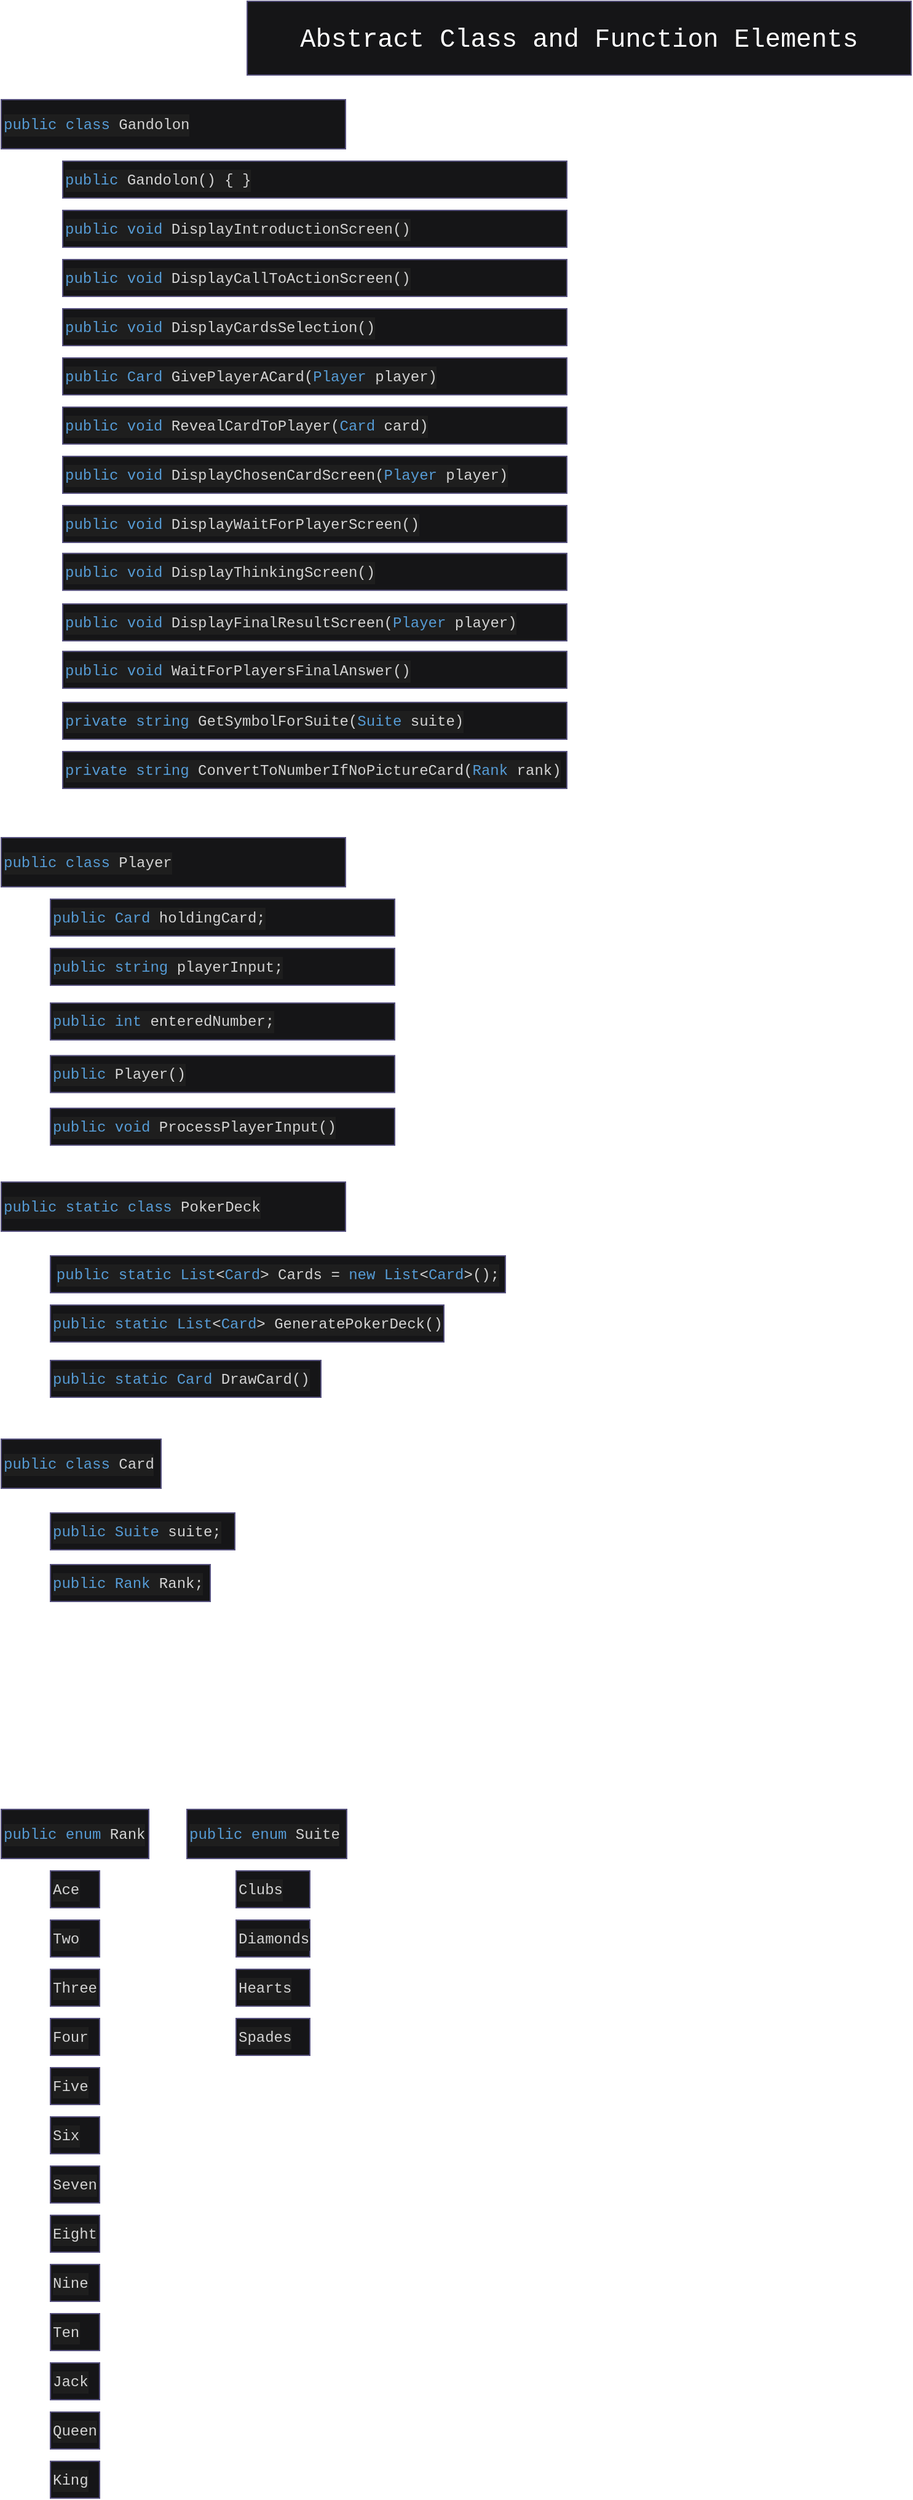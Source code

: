 <mxfile version="13.6.2" type="device"><diagram id="C5RBs43oDa-KdzZeNtuy" name="Page-1"><mxGraphModel dx="712" dy="1905" grid="1" gridSize="10" guides="1" tooltips="1" connect="1" arrows="1" fold="1" page="1" pageScale="1" pageWidth="827" pageHeight="1169" math="0" shadow="0"><root><mxCell id="WIyWlLk6GJQsqaUBKTNV-0"/><mxCell id="WIyWlLk6GJQsqaUBKTNV-1" parent="WIyWlLk6GJQsqaUBKTNV-0"/><mxCell id="XuyIetAqPGXPwE3f2WiJ-0" value="&lt;div style=&quot;text-align: left; font-size: 21px;&quot;&gt;&lt;span style=&quot;font-size: 21px;&quot;&gt;&lt;font face=&quot;menlo, monaco, courier new, monospace&quot; style=&quot;font-size: 21px;&quot;&gt;Abstract Class and Function Elements&lt;/font&gt;&lt;/span&gt;&lt;/div&gt;" style="text;html=1;strokeColor=#56517e;align=center;verticalAlign=middle;whiteSpace=wrap;rounded=0;fillColor=#151517;fontSize=21;fontColor=#FFFFFF;" parent="WIyWlLk6GJQsqaUBKTNV-1" vertex="1"><mxGeometry x="320" y="-30" width="540" height="60" as="geometry"/></mxCell><mxCell id="XuyIetAqPGXPwE3f2WiJ-1" value="&lt;div style=&quot;color: rgb(212 , 212 , 212) ; background-color: rgb(30 , 30 , 30) ; font-family: &amp;quot;menlo&amp;quot; , &amp;quot;monaco&amp;quot; , &amp;quot;courier new&amp;quot; , monospace ; line-height: 18px&quot;&gt; &lt;span style=&quot;color: #569cd6&quot;&gt;public&lt;/span&gt; &lt;span style=&quot;color: #569cd6&quot;&gt;class&lt;/span&gt; Gandolon&lt;/div&gt;" style="rounded=0;whiteSpace=wrap;html=1;align=left;strokeColor=#56517e;fillColor=#151517;" parent="WIyWlLk6GJQsqaUBKTNV-1" vertex="1"><mxGeometry x="120" y="50" width="280" height="40" as="geometry"/></mxCell><mxCell id="XuyIetAqPGXPwE3f2WiJ-2" value="&lt;div style=&quot;color: rgb(212 , 212 , 212) ; background-color: rgb(30 , 30 , 30) ; font-family: &amp;quot;menlo&amp;quot; , &amp;quot;monaco&amp;quot; , &amp;quot;courier new&amp;quot; , monospace ; line-height: 18px&quot;&gt; &lt;span style=&quot;color: #569cd6&quot;&gt;public&lt;/span&gt; &lt;span style=&quot;color: #569cd6&quot;&gt;class&lt;/span&gt; Player&lt;/div&gt;" style="rounded=0;whiteSpace=wrap;html=1;align=left;strokeColor=#56517e;fillColor=#151517;" parent="WIyWlLk6GJQsqaUBKTNV-1" vertex="1"><mxGeometry x="120" y="650" width="280" height="40" as="geometry"/></mxCell><mxCell id="XuyIetAqPGXPwE3f2WiJ-3" value="&lt;div style=&quot;color: rgb(212 , 212 , 212) ; background-color: rgb(30 , 30 , 30) ; font-family: &amp;quot;menlo&amp;quot; , &amp;quot;monaco&amp;quot; , &amp;quot;courier new&amp;quot; , monospace ; line-height: 18px&quot;&gt; &lt;span style=&quot;color: #569cd6&quot;&gt;public&lt;/span&gt; &lt;span style=&quot;color: #569cd6&quot;&gt;Card&lt;/span&gt; holdingCard;&lt;/div&gt;" style="rounded=0;whiteSpace=wrap;html=1;align=left;strokeColor=#56517e;fillColor=#151517;" parent="WIyWlLk6GJQsqaUBKTNV-1" vertex="1"><mxGeometry x="160" y="700" width="280" height="30" as="geometry"/></mxCell><mxCell id="XuyIetAqPGXPwE3f2WiJ-4" value="&lt;div style=&quot;color: rgb(212 , 212 , 212) ; background-color: rgb(30 , 30 , 30) ; font-family: &amp;quot;menlo&amp;quot; , &amp;quot;monaco&amp;quot; , &amp;quot;courier new&amp;quot; , monospace ; line-height: 18px&quot;&gt; &lt;span style=&quot;color: #569cd6&quot;&gt;public&lt;/span&gt; &lt;span style=&quot;color: #569cd6&quot;&gt;static&lt;/span&gt; &lt;span style=&quot;color: #569cd6&quot;&gt;class&lt;/span&gt; PokerDeck&lt;/div&gt;" style="rounded=0;whiteSpace=wrap;html=1;align=left;strokeColor=#56517e;fillColor=#151517;" parent="WIyWlLk6GJQsqaUBKTNV-1" vertex="1"><mxGeometry x="120" y="930" width="280" height="40" as="geometry"/></mxCell><mxCell id="XuyIetAqPGXPwE3f2WiJ-5" value="&lt;div style=&quot;color: rgb(212 , 212 , 212) ; background-color: rgb(30 , 30 , 30) ; font-family: &amp;#34;menlo&amp;#34; , &amp;#34;monaco&amp;#34; , &amp;#34;courier new&amp;#34; , monospace ; line-height: 18px&quot;&gt;&lt;span style=&quot;color: #569cd6&quot;&gt;public&lt;/span&gt; &lt;span style=&quot;color: #569cd6&quot;&gt;static&lt;/span&gt; &lt;span style=&quot;color: #569cd6&quot;&gt;List&lt;/span&gt;&amp;lt;&lt;span style=&quot;color: #569cd6&quot;&gt;Card&lt;/span&gt;&amp;gt; Cards = &lt;span style=&quot;color: #569cd6&quot;&gt;new&lt;/span&gt; &lt;span style=&quot;color: #569cd6&quot;&gt;List&lt;/span&gt;&amp;lt;&lt;span style=&quot;color: #569cd6&quot;&gt;Card&lt;/span&gt;&amp;gt;();&lt;/div&gt;" style="rounded=0;whiteSpace=wrap;html=1;strokeColor=#56517e;fillColor=#151517;" parent="WIyWlLk6GJQsqaUBKTNV-1" vertex="1"><mxGeometry x="160" y="990" width="370" height="30" as="geometry"/></mxCell><mxCell id="XuyIetAqPGXPwE3f2WiJ-6" value="&lt;div style=&quot;color: rgb(212 , 212 , 212) ; background-color: rgb(30 , 30 , 30) ; font-family: &amp;quot;menlo&amp;quot; , &amp;quot;monaco&amp;quot; , &amp;quot;courier new&amp;quot; , monospace ; line-height: 18px&quot;&gt; &lt;span style=&quot;color: #569cd6&quot;&gt;public&lt;/span&gt; &lt;span style=&quot;color: #569cd6&quot;&gt;class&lt;/span&gt; Card&lt;/div&gt;" style="rounded=0;whiteSpace=wrap;html=1;align=left;strokeColor=#56517e;fillColor=#151517;" parent="WIyWlLk6GJQsqaUBKTNV-1" vertex="1"><mxGeometry x="120" y="1139" width="130" height="40" as="geometry"/></mxCell><mxCell id="XuyIetAqPGXPwE3f2WiJ-7" value="&lt;div style=&quot;color: rgb(212 , 212 , 212) ; background-color: rgb(30 , 30 , 30) ; font-family: &amp;quot;menlo&amp;quot; , &amp;quot;monaco&amp;quot; , &amp;quot;courier new&amp;quot; , monospace ; line-height: 18px&quot;&gt; &lt;span style=&quot;color: #569cd6&quot;&gt;public&lt;/span&gt; &lt;span style=&quot;color: #569cd6&quot;&gt;Rank&lt;/span&gt; Rank;&lt;/div&gt;" style="rounded=0;whiteSpace=wrap;html=1;align=left;strokeColor=#56517e;fillColor=#151517;" parent="WIyWlLk6GJQsqaUBKTNV-1" vertex="1"><mxGeometry x="160" y="1241" width="130" height="30" as="geometry"/></mxCell><mxCell id="XuyIetAqPGXPwE3f2WiJ-8" value="&lt;div style=&quot;color: rgb(212 , 212 , 212) ; background-color: rgb(30 , 30 , 30) ; font-family: &amp;quot;menlo&amp;quot; , &amp;quot;monaco&amp;quot; , &amp;quot;courier new&amp;quot; , monospace ; line-height: 18px&quot;&gt;&lt;span style=&quot;color: #569cd6&quot;&gt;public&lt;/span&gt; &lt;span style=&quot;color: #569cd6&quot;&gt;Suite&lt;/span&gt; suite;&lt;/div&gt;" style="rounded=0;whiteSpace=wrap;html=1;align=left;strokeColor=#56517e;fillColor=#151517;" parent="WIyWlLk6GJQsqaUBKTNV-1" vertex="1"><mxGeometry x="160" y="1199" width="150" height="30" as="geometry"/></mxCell><mxCell id="XuyIetAqPGXPwE3f2WiJ-9" value="&lt;div style=&quot;color: rgb(212 , 212 , 212) ; background-color: rgb(30 , 30 , 30) ; font-family: &amp;quot;menlo&amp;quot; , &amp;quot;monaco&amp;quot; , &amp;quot;courier new&amp;quot; , monospace ; line-height: 18px&quot;&gt;&lt;span style=&quot;color: #569cd6&quot;&gt;public&lt;/span&gt; &lt;span style=&quot;color: #569cd6&quot;&gt;static&lt;/span&gt; &lt;span style=&quot;color: #569cd6&quot;&gt;Card&lt;/span&gt; DrawCard()&lt;/div&gt;" style="rounded=0;whiteSpace=wrap;html=1;align=left;strokeColor=#56517e;fillColor=#151517;" parent="WIyWlLk6GJQsqaUBKTNV-1" vertex="1"><mxGeometry x="160" y="1075" width="220" height="30" as="geometry"/></mxCell><mxCell id="XuyIetAqPGXPwE3f2WiJ-10" value="&lt;div style=&quot;color: rgb(212 , 212 , 212) ; background-color: rgb(30 , 30 , 30) ; font-family: &amp;quot;menlo&amp;quot; , &amp;quot;monaco&amp;quot; , &amp;quot;courier new&amp;quot; , monospace ; line-height: 18px&quot;&gt;&lt;div&gt;&lt;span style=&quot;color: #569cd6&quot;&gt;public&lt;/span&gt; &lt;span style=&quot;color: #569cd6&quot;&gt;static&lt;/span&gt; &lt;span style=&quot;color: #569cd6&quot;&gt;List&lt;/span&gt;&amp;lt;&lt;span style=&quot;color: #569cd6&quot;&gt;Card&lt;/span&gt;&amp;gt; GeneratePokerDeck()&lt;/div&gt;&lt;/div&gt;" style="rounded=0;whiteSpace=wrap;html=1;align=left;strokeColor=#56517e;fillColor=#151517;" parent="WIyWlLk6GJQsqaUBKTNV-1" vertex="1"><mxGeometry x="160" y="1030" width="320" height="30" as="geometry"/></mxCell><mxCell id="XuyIetAqPGXPwE3f2WiJ-11" value="&lt;div style=&quot;color: rgb(212 , 212 , 212) ; background-color: rgb(30 , 30 , 30) ; font-family: &amp;quot;menlo&amp;quot; , &amp;quot;monaco&amp;quot; , &amp;quot;courier new&amp;quot; , monospace ; line-height: 18px&quot;&gt; &lt;span style=&quot;color: #569cd6&quot;&gt;public&lt;/span&gt; &lt;span style=&quot;color: #569cd6&quot;&gt;enum&lt;/span&gt; Rank&lt;/div&gt;" style="rounded=0;whiteSpace=wrap;html=1;align=left;strokeColor=#56517e;fillColor=#151517;" parent="WIyWlLk6GJQsqaUBKTNV-1" vertex="1"><mxGeometry x="120" y="1440" width="120" height="40" as="geometry"/></mxCell><mxCell id="XuyIetAqPGXPwE3f2WiJ-12" value="&lt;div style=&quot;color: rgb(212 , 212 , 212) ; background-color: rgb(30 , 30 , 30) ; font-family: &amp;quot;menlo&amp;quot; , &amp;quot;monaco&amp;quot; , &amp;quot;courier new&amp;quot; , monospace ; line-height: 18px&quot;&gt;&lt;span style=&quot;color: #569cd6&quot;&gt;public&lt;/span&gt; &lt;span style=&quot;color: #569cd6&quot;&gt;enum&lt;/span&gt; Suite&lt;/div&gt;" style="rounded=0;whiteSpace=wrap;html=1;align=left;strokeColor=#56517e;fillColor=#151517;" parent="WIyWlLk6GJQsqaUBKTNV-1" vertex="1"><mxGeometry x="271" y="1440" width="130" height="40" as="geometry"/></mxCell><mxCell id="XuyIetAqPGXPwE3f2WiJ-14" value="&lt;div style=&quot;color: rgb(212 , 212 , 212) ; background-color: rgb(30 , 30 , 30) ; font-family: &amp;quot;menlo&amp;quot; , &amp;quot;monaco&amp;quot; , &amp;quot;courier new&amp;quot; , monospace ; line-height: 18px&quot;&gt; &lt;span style=&quot;color: #569cd6&quot;&gt;public&lt;/span&gt; &lt;span style=&quot;color: #569cd6&quot;&gt;void&lt;/span&gt; DisplayCardsSelection()&lt;/div&gt;" style="rounded=0;whiteSpace=wrap;html=1;align=left;strokeColor=#56517e;fillColor=#151517;" parent="WIyWlLk6GJQsqaUBKTNV-1" vertex="1"><mxGeometry x="170" y="220" width="410" height="30" as="geometry"/></mxCell><mxCell id="XuyIetAqPGXPwE3f2WiJ-15" value="&lt;div style=&quot;color: rgb(212 , 212 , 212) ; background-color: rgb(30 , 30 , 30) ; font-family: &amp;quot;menlo&amp;quot; , &amp;quot;monaco&amp;quot; , &amp;quot;courier new&amp;quot; , monospace ; line-height: 18px&quot;&gt;&lt;span style=&quot;color: #569cd6&quot;&gt;public&lt;/span&gt; &lt;span style=&quot;color: #569cd6&quot;&gt;void&lt;/span&gt; DisplayCallToActionScreen()&lt;/div&gt;" style="rounded=0;whiteSpace=wrap;html=1;align=left;strokeColor=#56517e;fillColor=#151517;" parent="WIyWlLk6GJQsqaUBKTNV-1" vertex="1"><mxGeometry x="170" y="180" width="410" height="30" as="geometry"/></mxCell><mxCell id="XuyIetAqPGXPwE3f2WiJ-16" value="&lt;div style=&quot;color: rgb(212 , 212 , 212) ; background-color: rgb(30 , 30 , 30) ; font-family: &amp;quot;menlo&amp;quot; , &amp;quot;monaco&amp;quot; , &amp;quot;courier new&amp;quot; , monospace ; line-height: 18px&quot;&gt;&lt;span style=&quot;color: #569cd6&quot;&gt;public&lt;/span&gt; &lt;span style=&quot;color: #569cd6&quot;&gt;Card&lt;/span&gt; GivePlayerACard(&lt;span style=&quot;color: #569cd6&quot;&gt;Player&lt;/span&gt; player)&lt;/div&gt;" style="rounded=0;whiteSpace=wrap;html=1;align=left;strokeColor=#56517e;fillColor=#151517;" parent="WIyWlLk6GJQsqaUBKTNV-1" vertex="1"><mxGeometry x="170" y="260" width="410" height="30" as="geometry"/></mxCell><mxCell id="XuyIetAqPGXPwE3f2WiJ-17" value="&lt;div style=&quot;color: rgb(212 , 212 , 212) ; background-color: rgb(30 , 30 , 30) ; font-family: &amp;quot;menlo&amp;quot; , &amp;quot;monaco&amp;quot; , &amp;quot;courier new&amp;quot; , monospace ; line-height: 18px&quot;&gt;&lt;span style=&quot;color: #569cd6&quot;&gt;public&lt;/span&gt; &lt;span style=&quot;color: #569cd6&quot;&gt;void&lt;/span&gt; RevealCardToPlayer(&lt;span style=&quot;color: #569cd6&quot;&gt;Card&lt;/span&gt; card)&lt;/div&gt;" style="rounded=0;whiteSpace=wrap;html=1;align=left;strokeColor=#56517e;fillColor=#151517;" parent="WIyWlLk6GJQsqaUBKTNV-1" vertex="1"><mxGeometry x="170" y="300" width="410" height="30" as="geometry"/></mxCell><mxCell id="XuyIetAqPGXPwE3f2WiJ-18" value="&lt;div style=&quot;color: rgb(212 , 212 , 212) ; background-color: rgb(30 , 30 , 30) ; font-family: &amp;quot;menlo&amp;quot; , &amp;quot;monaco&amp;quot; , &amp;quot;courier new&amp;quot; , monospace ; line-height: 18px&quot;&gt; &lt;span style=&quot;color: #569cd6&quot;&gt;private&lt;/span&gt; &lt;span style=&quot;color: #569cd6&quot;&gt;string&lt;/span&gt; GetSymbolForSuite(&lt;span style=&quot;color: #569cd6&quot;&gt;Suite&lt;/span&gt; suite)&lt;/div&gt;" style="rounded=0;whiteSpace=wrap;html=1;align=left;strokeColor=#56517e;fillColor=#151517;" parent="WIyWlLk6GJQsqaUBKTNV-1" vertex="1"><mxGeometry x="170" y="540" width="410" height="30" as="geometry"/></mxCell><mxCell id="XuyIetAqPGXPwE3f2WiJ-19" value="&lt;div style=&quot;color: rgb(212 , 212 , 212) ; background-color: rgb(30 , 30 , 30) ; font-family: &amp;quot;menlo&amp;quot; , &amp;quot;monaco&amp;quot; , &amp;quot;courier new&amp;quot; , monospace ; line-height: 18px&quot;&gt;&lt;span style=&quot;color: #569cd6&quot;&gt;private&lt;/span&gt; &lt;span style=&quot;color: #569cd6&quot;&gt;string&lt;/span&gt; ConvertToNumberIfNoPictureCard(&lt;span style=&quot;color: #569cd6&quot;&gt;Rank&lt;/span&gt; rank)&lt;/div&gt;" style="rounded=0;whiteSpace=wrap;html=1;align=left;strokeColor=#56517e;fillColor=#151517;" parent="WIyWlLk6GJQsqaUBKTNV-1" vertex="1"><mxGeometry x="170" y="580" width="410" height="30" as="geometry"/></mxCell><mxCell id="XuyIetAqPGXPwE3f2WiJ-20" value="&lt;div style=&quot;color: rgb(212 , 212 , 212) ; background-color: rgb(30 , 30 , 30) ; font-family: &amp;quot;menlo&amp;quot; , &amp;quot;monaco&amp;quot; , &amp;quot;courier new&amp;quot; , monospace ; line-height: 18px&quot;&gt;   &lt;span style=&quot;color: #569cd6&quot;&gt;public&lt;/span&gt; &lt;span style=&quot;color: #569cd6&quot;&gt;void&lt;/span&gt; DisplayIntroductionScreen()&lt;/div&gt;" style="rounded=0;whiteSpace=wrap;html=1;align=left;strokeColor=#56517e;fillColor=#151517;" parent="WIyWlLk6GJQsqaUBKTNV-1" vertex="1"><mxGeometry x="170" y="140" width="410" height="30" as="geometry"/></mxCell><mxCell id="XuyIetAqPGXPwE3f2WiJ-21" value="&lt;div style=&quot;color: rgb(212 , 212 , 212) ; background-color: rgb(30 , 30 , 30) ; font-family: &amp;quot;menlo&amp;quot; , &amp;quot;monaco&amp;quot; , &amp;quot;courier new&amp;quot; , monospace ; line-height: 18px&quot;&gt;&lt;div style=&quot;font-family: &amp;quot;menlo&amp;quot; , &amp;quot;monaco&amp;quot; , &amp;quot;courier new&amp;quot; , monospace ; line-height: 18px&quot;&gt; &lt;span style=&quot;color: #569cd6&quot;&gt;public&lt;/span&gt; Gandolon() { }&lt;/div&gt;&lt;/div&gt;" style="rounded=0;whiteSpace=wrap;html=1;align=left;strokeColor=#56517e;fillColor=#151517;" parent="WIyWlLk6GJQsqaUBKTNV-1" vertex="1"><mxGeometry x="170" y="100" width="410" height="30" as="geometry"/></mxCell><mxCell id="XuyIetAqPGXPwE3f2WiJ-22" value="&lt;div style=&quot;color: rgb(212 , 212 , 212) ; background-color: rgb(30 , 30 , 30) ; font-family: &amp;quot;menlo&amp;quot; , &amp;quot;monaco&amp;quot; , &amp;quot;courier new&amp;quot; , monospace ; line-height: 18px&quot;&gt;&lt;div style=&quot;font-family: &amp;quot;menlo&amp;quot; , &amp;quot;monaco&amp;quot; , &amp;quot;courier new&amp;quot; , monospace ; line-height: 18px&quot;&gt; &lt;span style=&quot;color: #569cd6&quot;&gt;public&lt;/span&gt; &lt;span style=&quot;color: #569cd6&quot;&gt;void&lt;/span&gt; DisplayChosenCardScreen(&lt;span style=&quot;color: #569cd6&quot;&gt;Player&lt;/span&gt; player)&lt;/div&gt;&lt;/div&gt;" style="rounded=0;whiteSpace=wrap;html=1;align=left;strokeColor=#56517e;fillColor=#151517;" parent="WIyWlLk6GJQsqaUBKTNV-1" vertex="1"><mxGeometry x="170" y="340" width="410" height="30" as="geometry"/></mxCell><mxCell id="XuyIetAqPGXPwE3f2WiJ-23" value="&lt;div style=&quot;color: rgb(212 , 212 , 212) ; background-color: rgb(30 , 30 , 30) ; font-family: &amp;quot;menlo&amp;quot; , &amp;quot;monaco&amp;quot; , &amp;quot;courier new&amp;quot; , monospace ; line-height: 18px&quot;&gt;&lt;div style=&quot;font-family: &amp;quot;menlo&amp;quot; , &amp;quot;monaco&amp;quot; , &amp;quot;courier new&amp;quot; , monospace ; line-height: 18px&quot;&gt;&lt;div style=&quot;font-family: &amp;quot;menlo&amp;quot; , &amp;quot;monaco&amp;quot; , &amp;quot;courier new&amp;quot; , monospace ; line-height: 18px&quot;&gt; &lt;span style=&quot;color: #569cd6&quot;&gt;public&lt;/span&gt; &lt;span style=&quot;color: #569cd6&quot;&gt;void&lt;/span&gt; DisplayWaitForPlayerScreen()&lt;/div&gt;&lt;/div&gt;&lt;/div&gt;" style="rounded=0;whiteSpace=wrap;html=1;align=left;strokeColor=#56517e;fillColor=#151517;" parent="WIyWlLk6GJQsqaUBKTNV-1" vertex="1"><mxGeometry x="170" y="380" width="410" height="30" as="geometry"/></mxCell><mxCell id="XuyIetAqPGXPwE3f2WiJ-24" value="&lt;div style=&quot;color: rgb(212 , 212 , 212) ; background-color: rgb(30 , 30 , 30) ; font-family: &amp;quot;menlo&amp;quot; , &amp;quot;monaco&amp;quot; , &amp;quot;courier new&amp;quot; , monospace ; line-height: 18px&quot;&gt;&lt;div style=&quot;font-family: &amp;quot;menlo&amp;quot; , &amp;quot;monaco&amp;quot; , &amp;quot;courier new&amp;quot; , monospace ; line-height: 18px&quot;&gt;&lt;div style=&quot;font-family: &amp;quot;menlo&amp;quot; , &amp;quot;monaco&amp;quot; , &amp;quot;courier new&amp;quot; , monospace ; line-height: 18px&quot;&gt;&lt;div style=&quot;font-family: &amp;quot;menlo&amp;quot; , &amp;quot;monaco&amp;quot; , &amp;quot;courier new&amp;quot; , monospace ; line-height: 18px&quot;&gt; &lt;span style=&quot;color: #569cd6&quot;&gt;public&lt;/span&gt; &lt;span style=&quot;color: #569cd6&quot;&gt;void&lt;/span&gt; DisplayThinkingScreen()&lt;/div&gt;&lt;/div&gt;&lt;/div&gt;&lt;/div&gt;" style="rounded=0;whiteSpace=wrap;html=1;align=left;strokeColor=#56517e;fillColor=#151517;" parent="WIyWlLk6GJQsqaUBKTNV-1" vertex="1"><mxGeometry x="170" y="418.89" width="410" height="30" as="geometry"/></mxCell><mxCell id="XuyIetAqPGXPwE3f2WiJ-25" value="&lt;div style=&quot;color: rgb(212 , 212 , 212) ; background-color: rgb(30 , 30 , 30) ; font-family: &amp;quot;menlo&amp;quot; , &amp;quot;monaco&amp;quot; , &amp;quot;courier new&amp;quot; , monospace ; line-height: 18px&quot;&gt;&lt;div style=&quot;font-family: &amp;quot;menlo&amp;quot; , &amp;quot;monaco&amp;quot; , &amp;quot;courier new&amp;quot; , monospace ; line-height: 18px&quot;&gt;&lt;div style=&quot;font-family: &amp;quot;menlo&amp;quot; , &amp;quot;monaco&amp;quot; , &amp;quot;courier new&amp;quot; , monospace ; line-height: 18px&quot;&gt;&lt;div style=&quot;font-family: &amp;quot;menlo&amp;quot; , &amp;quot;monaco&amp;quot; , &amp;quot;courier new&amp;quot; , monospace ; line-height: 18px&quot;&gt;&lt;span style=&quot;color: #569cd6&quot;&gt;public&lt;/span&gt; &lt;span style=&quot;color: #569cd6&quot;&gt;void&lt;/span&gt; DisplayFinalResultScreen(&lt;span style=&quot;color: #569cd6&quot;&gt;Player&lt;/span&gt; player)&lt;/div&gt;&lt;/div&gt;&lt;/div&gt;&lt;/div&gt;" style="rounded=0;whiteSpace=wrap;html=1;align=left;strokeColor=#56517e;fillColor=#151517;" parent="WIyWlLk6GJQsqaUBKTNV-1" vertex="1"><mxGeometry x="170" y="460" width="410" height="30" as="geometry"/></mxCell><mxCell id="XuyIetAqPGXPwE3f2WiJ-26" value="&lt;div style=&quot;color: rgb(212 , 212 , 212) ; background-color: rgb(30 , 30 , 30) ; font-family: &amp;quot;menlo&amp;quot; , &amp;quot;monaco&amp;quot; , &amp;quot;courier new&amp;quot; , monospace ; line-height: 18px&quot;&gt;&lt;div style=&quot;font-family: &amp;quot;menlo&amp;quot; , &amp;quot;monaco&amp;quot; , &amp;quot;courier new&amp;quot; , monospace ; line-height: 18px&quot;&gt;&lt;div style=&quot;font-family: &amp;quot;menlo&amp;quot; , &amp;quot;monaco&amp;quot; , &amp;quot;courier new&amp;quot; , monospace ; line-height: 18px&quot;&gt;&lt;div style=&quot;font-family: &amp;quot;menlo&amp;quot; , &amp;quot;monaco&amp;quot; , &amp;quot;courier new&amp;quot; , monospace ; line-height: 18px&quot;&gt;&lt;div style=&quot;font-family: &amp;quot;menlo&amp;quot; , &amp;quot;monaco&amp;quot; , &amp;quot;courier new&amp;quot; , monospace ; line-height: 18px&quot;&gt;&lt;span style=&quot;color: #569cd6&quot;&gt;public&lt;/span&gt; &lt;span style=&quot;color: #569cd6&quot;&gt;void&lt;/span&gt; WaitForPlayersFinalAnswer()&lt;/div&gt;&lt;/div&gt;&lt;/div&gt;&lt;/div&gt;&lt;/div&gt;" style="rounded=0;whiteSpace=wrap;html=1;align=left;strokeColor=#56517e;fillColor=#151517;" parent="WIyWlLk6GJQsqaUBKTNV-1" vertex="1"><mxGeometry x="170" y="498.55" width="410" height="30" as="geometry"/></mxCell><mxCell id="XuyIetAqPGXPwE3f2WiJ-27" value="&lt;div style=&quot;color: rgb(212 , 212 , 212) ; background-color: rgb(30 , 30 , 30) ; font-family: &amp;quot;menlo&amp;quot; , &amp;quot;monaco&amp;quot; , &amp;quot;courier new&amp;quot; , monospace ; line-height: 18px&quot;&gt;&lt;div style=&quot;font-family: &amp;quot;menlo&amp;quot; , &amp;quot;monaco&amp;quot; , &amp;quot;courier new&amp;quot; , monospace ; line-height: 18px&quot;&gt;&lt;span style=&quot;color: #569cd6&quot;&gt;public&lt;/span&gt; &lt;span style=&quot;color: #569cd6&quot;&gt;string&lt;/span&gt; playerInput;&lt;/div&gt;&lt;/div&gt;" style="rounded=0;whiteSpace=wrap;html=1;align=left;strokeColor=#56517e;fillColor=#151517;" parent="WIyWlLk6GJQsqaUBKTNV-1" vertex="1"><mxGeometry x="160" y="740" width="280" height="30" as="geometry"/></mxCell><mxCell id="XuyIetAqPGXPwE3f2WiJ-28" value="&lt;div style=&quot;color: rgb(212 , 212 , 212) ; background-color: rgb(30 , 30 , 30) ; font-family: &amp;quot;menlo&amp;quot; , &amp;quot;monaco&amp;quot; , &amp;quot;courier new&amp;quot; , monospace ; line-height: 18px&quot;&gt;&lt;div style=&quot;font-family: &amp;quot;menlo&amp;quot; , &amp;quot;monaco&amp;quot; , &amp;quot;courier new&amp;quot; , monospace ; line-height: 18px&quot;&gt;&lt;span style=&quot;color: #569cd6&quot;&gt;public&lt;/span&gt; &lt;span style=&quot;color: #569cd6&quot;&gt;int&lt;/span&gt; enteredNumber;&lt;/div&gt;&lt;/div&gt;" style="rounded=0;whiteSpace=wrap;html=1;align=left;strokeColor=#56517e;fillColor=#151517;" parent="WIyWlLk6GJQsqaUBKTNV-1" vertex="1"><mxGeometry x="160" y="784.45" width="280" height="30" as="geometry"/></mxCell><mxCell id="XuyIetAqPGXPwE3f2WiJ-29" value="&lt;div style=&quot;color: rgb(212 , 212 , 212) ; background-color: rgb(30 , 30 , 30) ; font-family: &amp;#34;menlo&amp;#34; , &amp;#34;monaco&amp;#34; , &amp;#34;courier new&amp;#34; , monospace ; line-height: 18px&quot;&gt;&lt;div style=&quot;font-family: &amp;#34;menlo&amp;#34; , &amp;#34;monaco&amp;#34; , &amp;#34;courier new&amp;#34; , monospace ; line-height: 18px&quot;&gt;&lt;div style=&quot;font-family: &amp;#34;menlo&amp;#34; , &amp;#34;monaco&amp;#34; , &amp;#34;courier new&amp;#34; , monospace ; line-height: 18px&quot;&gt;&lt;div&gt;&lt;span style=&quot;color: #569cd6&quot;&gt;public&lt;/span&gt; Player()&lt;/div&gt;&lt;/div&gt;&lt;/div&gt;&lt;/div&gt;" style="rounded=0;whiteSpace=wrap;html=1;align=left;strokeColor=#56517e;fillColor=#151517;" parent="WIyWlLk6GJQsqaUBKTNV-1" vertex="1"><mxGeometry x="160" y="827.22" width="280" height="30" as="geometry"/></mxCell><mxCell id="XuyIetAqPGXPwE3f2WiJ-30" value="&lt;div style=&quot;color: rgb(212 , 212 , 212) ; background-color: rgb(30 , 30 , 30) ; font-family: &amp;quot;menlo&amp;quot; , &amp;quot;monaco&amp;quot; , &amp;quot;courier new&amp;quot; , monospace ; line-height: 18px&quot;&gt;&lt;div style=&quot;font-family: &amp;quot;menlo&amp;quot; , &amp;quot;monaco&amp;quot; , &amp;quot;courier new&amp;quot; , monospace ; line-height: 18px&quot;&gt;&lt;div style=&quot;font-family: &amp;quot;menlo&amp;quot; , &amp;quot;monaco&amp;quot; , &amp;quot;courier new&amp;quot; , monospace ; line-height: 18px&quot;&gt;&lt;span style=&quot;color: #569cd6&quot;&gt;public&lt;/span&gt; &lt;span style=&quot;color: #569cd6&quot;&gt;void&lt;/span&gt; ProcessPlayerInput()&lt;/div&gt;&lt;/div&gt;&lt;/div&gt;" style="rounded=0;whiteSpace=wrap;html=1;align=left;strokeColor=#56517e;fillColor=#151517;" parent="WIyWlLk6GJQsqaUBKTNV-1" vertex="1"><mxGeometry x="160" y="870" width="280" height="30" as="geometry"/></mxCell><mxCell id="XuyIetAqPGXPwE3f2WiJ-33" value="&lt;div style=&quot;color: rgb(212 , 212 , 212) ; background-color: rgb(30 , 30 , 30) ; font-family: &amp;quot;menlo&amp;quot; , &amp;quot;monaco&amp;quot; , &amp;quot;courier new&amp;quot; , monospace ; line-height: 18px&quot;&gt;Ace&lt;/div&gt;" style="rounded=0;whiteSpace=wrap;html=1;align=left;strokeColor=#56517e;fillColor=#151517;" parent="WIyWlLk6GJQsqaUBKTNV-1" vertex="1"><mxGeometry x="160" y="1490" width="40" height="30" as="geometry"/></mxCell><mxCell id="XuyIetAqPGXPwE3f2WiJ-34" value="&lt;div style=&quot;color: rgb(212 , 212 , 212) ; background-color: rgb(30 , 30 , 30) ; font-family: &amp;quot;menlo&amp;quot; , &amp;quot;monaco&amp;quot; , &amp;quot;courier new&amp;quot; , monospace ; line-height: 18px&quot;&gt;Two&lt;/div&gt;" style="rounded=0;whiteSpace=wrap;html=1;align=left;strokeColor=#56517e;fillColor=#151517;" parent="WIyWlLk6GJQsqaUBKTNV-1" vertex="1"><mxGeometry x="160" y="1530" width="40" height="30" as="geometry"/></mxCell><mxCell id="XuyIetAqPGXPwE3f2WiJ-35" value="&lt;div style=&quot;color: rgb(212 , 212 , 212) ; background-color: rgb(30 , 30 , 30) ; font-family: &amp;quot;menlo&amp;quot; , &amp;quot;monaco&amp;quot; , &amp;quot;courier new&amp;quot; , monospace ; line-height: 18px&quot;&gt;Three&lt;/div&gt;" style="rounded=0;whiteSpace=wrap;html=1;align=left;strokeColor=#56517e;fillColor=#151517;" parent="WIyWlLk6GJQsqaUBKTNV-1" vertex="1"><mxGeometry x="160" y="1570" width="40" height="30" as="geometry"/></mxCell><mxCell id="XuyIetAqPGXPwE3f2WiJ-36" value="&lt;div style=&quot;color: rgb(212 , 212 , 212) ; background-color: rgb(30 , 30 , 30) ; font-family: &amp;quot;menlo&amp;quot; , &amp;quot;monaco&amp;quot; , &amp;quot;courier new&amp;quot; , monospace ; line-height: 18px&quot;&gt;Four&lt;/div&gt;" style="rounded=0;whiteSpace=wrap;html=1;align=left;strokeColor=#56517e;fillColor=#151517;" parent="WIyWlLk6GJQsqaUBKTNV-1" vertex="1"><mxGeometry x="160" y="1610" width="40" height="30" as="geometry"/></mxCell><mxCell id="XuyIetAqPGXPwE3f2WiJ-37" value="&lt;div style=&quot;color: rgb(212 , 212 , 212) ; background-color: rgb(30 , 30 , 30) ; font-family: &amp;quot;menlo&amp;quot; , &amp;quot;monaco&amp;quot; , &amp;quot;courier new&amp;quot; , monospace ; line-height: 18px&quot;&gt;Five&lt;/div&gt;" style="rounded=0;whiteSpace=wrap;html=1;align=left;strokeColor=#56517e;fillColor=#151517;" parent="WIyWlLk6GJQsqaUBKTNV-1" vertex="1"><mxGeometry x="160" y="1650" width="40" height="30" as="geometry"/></mxCell><mxCell id="XuyIetAqPGXPwE3f2WiJ-38" value="&lt;div style=&quot;color: rgb(212 , 212 , 212) ; background-color: rgb(30 , 30 , 30) ; font-family: &amp;quot;menlo&amp;quot; , &amp;quot;monaco&amp;quot; , &amp;quot;courier new&amp;quot; , monospace ; line-height: 18px&quot;&gt;Six&lt;/div&gt;" style="rounded=0;whiteSpace=wrap;html=1;align=left;strokeColor=#56517e;fillColor=#151517;" parent="WIyWlLk6GJQsqaUBKTNV-1" vertex="1"><mxGeometry x="160" y="1690" width="40" height="30" as="geometry"/></mxCell><mxCell id="XuyIetAqPGXPwE3f2WiJ-39" value="&lt;div style=&quot;color: rgb(212 , 212 , 212) ; background-color: rgb(30 , 30 , 30) ; font-family: &amp;quot;menlo&amp;quot; , &amp;quot;monaco&amp;quot; , &amp;quot;courier new&amp;quot; , monospace ; line-height: 18px&quot;&gt;Seven&lt;/div&gt;" style="rounded=0;whiteSpace=wrap;html=1;align=left;strokeColor=#56517e;fillColor=#151517;" parent="WIyWlLk6GJQsqaUBKTNV-1" vertex="1"><mxGeometry x="160" y="1730" width="40" height="30" as="geometry"/></mxCell><mxCell id="XuyIetAqPGXPwE3f2WiJ-40" value="&lt;div style=&quot;color: rgb(212 , 212 , 212) ; background-color: rgb(30 , 30 , 30) ; font-family: &amp;quot;menlo&amp;quot; , &amp;quot;monaco&amp;quot; , &amp;quot;courier new&amp;quot; , monospace ; line-height: 18px&quot;&gt;Eight&lt;/div&gt;" style="rounded=0;whiteSpace=wrap;html=1;align=left;strokeColor=#56517e;fillColor=#151517;" parent="WIyWlLk6GJQsqaUBKTNV-1" vertex="1"><mxGeometry x="160" y="1770" width="40" height="30" as="geometry"/></mxCell><mxCell id="XuyIetAqPGXPwE3f2WiJ-41" value="&lt;div style=&quot;color: rgb(212 , 212 , 212) ; background-color: rgb(30 , 30 , 30) ; font-family: &amp;quot;menlo&amp;quot; , &amp;quot;monaco&amp;quot; , &amp;quot;courier new&amp;quot; , monospace ; line-height: 18px&quot;&gt;Nine&lt;/div&gt;" style="rounded=0;whiteSpace=wrap;html=1;align=left;strokeColor=#56517e;fillColor=#151517;" parent="WIyWlLk6GJQsqaUBKTNV-1" vertex="1"><mxGeometry x="160" y="1810" width="40" height="30" as="geometry"/></mxCell><mxCell id="XuyIetAqPGXPwE3f2WiJ-42" value="&lt;div style=&quot;color: rgb(212 , 212 , 212) ; background-color: rgb(30 , 30 , 30) ; font-family: &amp;quot;menlo&amp;quot; , &amp;quot;monaco&amp;quot; , &amp;quot;courier new&amp;quot; , monospace ; line-height: 18px&quot;&gt;Ten&lt;/div&gt;" style="rounded=0;whiteSpace=wrap;html=1;align=left;strokeColor=#56517e;fillColor=#151517;" parent="WIyWlLk6GJQsqaUBKTNV-1" vertex="1"><mxGeometry x="160" y="1850" width="40" height="30" as="geometry"/></mxCell><mxCell id="XuyIetAqPGXPwE3f2WiJ-43" value="&lt;div style=&quot;color: rgb(212 , 212 , 212) ; background-color: rgb(30 , 30 , 30) ; font-family: &amp;quot;menlo&amp;quot; , &amp;quot;monaco&amp;quot; , &amp;quot;courier new&amp;quot; , monospace ; line-height: 18px&quot;&gt;Jack&lt;/div&gt;" style="rounded=0;whiteSpace=wrap;html=1;align=left;strokeColor=#56517e;fillColor=#151517;" parent="WIyWlLk6GJQsqaUBKTNV-1" vertex="1"><mxGeometry x="160" y="1890" width="40" height="30" as="geometry"/></mxCell><mxCell id="XuyIetAqPGXPwE3f2WiJ-44" value="&lt;div style=&quot;color: rgb(212 , 212 , 212) ; background-color: rgb(30 , 30 , 30) ; font-family: &amp;quot;menlo&amp;quot; , &amp;quot;monaco&amp;quot; , &amp;quot;courier new&amp;quot; , monospace ; line-height: 18px&quot;&gt;Queen&lt;/div&gt;" style="rounded=0;whiteSpace=wrap;html=1;align=left;strokeColor=#56517e;fillColor=#151517;" parent="WIyWlLk6GJQsqaUBKTNV-1" vertex="1"><mxGeometry x="160" y="1930" width="40" height="30" as="geometry"/></mxCell><mxCell id="XuyIetAqPGXPwE3f2WiJ-45" value="&lt;div style=&quot;color: rgb(212 , 212 , 212) ; background-color: rgb(30 , 30 , 30) ; font-family: &amp;quot;menlo&amp;quot; , &amp;quot;monaco&amp;quot; , &amp;quot;courier new&amp;quot; , monospace ; line-height: 18px&quot;&gt;King&lt;/div&gt;" style="rounded=0;whiteSpace=wrap;html=1;align=left;strokeColor=#56517e;fillColor=#151517;" parent="WIyWlLk6GJQsqaUBKTNV-1" vertex="1"><mxGeometry x="160" y="1970" width="40" height="30" as="geometry"/></mxCell><mxCell id="XuyIetAqPGXPwE3f2WiJ-46" value="&lt;div style=&quot;color: rgb(212 , 212 , 212) ; background-color: rgb(30 , 30 , 30) ; font-family: &amp;quot;menlo&amp;quot; , &amp;quot;monaco&amp;quot; , &amp;quot;courier new&amp;quot; , monospace ; line-height: 18px&quot;&gt;Clubs&lt;/div&gt;" style="rounded=0;whiteSpace=wrap;html=1;align=left;strokeColor=#56517e;fillColor=#151517;" parent="WIyWlLk6GJQsqaUBKTNV-1" vertex="1"><mxGeometry x="311" y="1490" width="60" height="30" as="geometry"/></mxCell><mxCell id="XuyIetAqPGXPwE3f2WiJ-47" value="&lt;div style=&quot;color: rgb(212 , 212 , 212) ; background-color: rgb(30 , 30 , 30) ; font-family: &amp;quot;menlo&amp;quot; , &amp;quot;monaco&amp;quot; , &amp;quot;courier new&amp;quot; , monospace ; line-height: 18px&quot;&gt;Diamonds&lt;/div&gt;" style="rounded=0;whiteSpace=wrap;html=1;align=left;strokeColor=#56517e;fillColor=#151517;" parent="WIyWlLk6GJQsqaUBKTNV-1" vertex="1"><mxGeometry x="311" y="1530" width="60" height="30" as="geometry"/></mxCell><mxCell id="XuyIetAqPGXPwE3f2WiJ-48" value="&lt;div style=&quot;color: rgb(212 , 212 , 212) ; background-color: rgb(30 , 30 , 30) ; font-family: &amp;quot;menlo&amp;quot; , &amp;quot;monaco&amp;quot; , &amp;quot;courier new&amp;quot; , monospace ; line-height: 18px&quot;&gt;Hearts&lt;/div&gt;" style="rounded=0;whiteSpace=wrap;html=1;align=left;strokeColor=#56517e;fillColor=#151517;" parent="WIyWlLk6GJQsqaUBKTNV-1" vertex="1"><mxGeometry x="311" y="1570" width="60" height="30" as="geometry"/></mxCell><mxCell id="XuyIetAqPGXPwE3f2WiJ-49" value="&lt;div style=&quot;color: rgb(212 , 212 , 212) ; background-color: rgb(30 , 30 , 30) ; font-family: &amp;quot;menlo&amp;quot; , &amp;quot;monaco&amp;quot; , &amp;quot;courier new&amp;quot; , monospace ; line-height: 18px&quot;&gt;Spades&lt;/div&gt;" style="rounded=0;whiteSpace=wrap;html=1;align=left;strokeColor=#56517e;fillColor=#151517;" parent="WIyWlLk6GJQsqaUBKTNV-1" vertex="1"><mxGeometry x="311" y="1610" width="60" height="30" as="geometry"/></mxCell></root></mxGraphModel></diagram></mxfile>